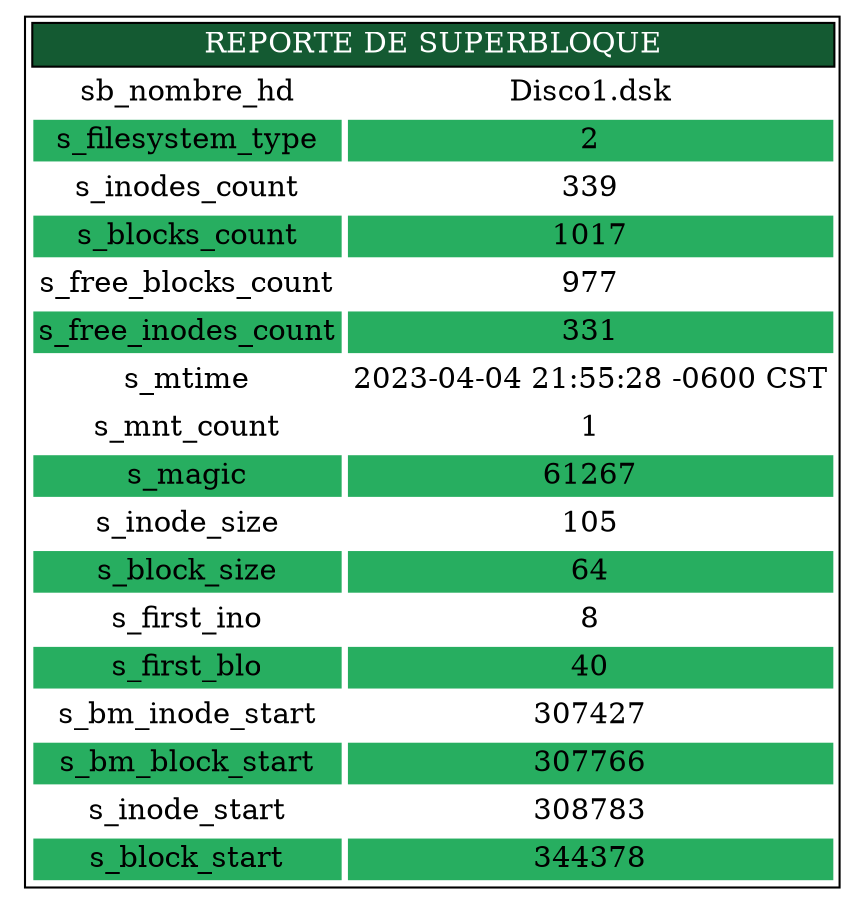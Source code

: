 digraph G {
node[shape=none]
start[label=<<table>
<tr><td colspan="2" bgcolor="#145a32"><font color="white">REPORTE DE SUPERBLOQUE</font></td></tr>
<tr><td color="white">sb_nombre_hd</td><td color="white">Disco1.dsk</td></tr>
<tr><td bgcolor="#27ae60" color="white">s_filesystem_type</td><td bgcolor="#27ae60" color="white">2</td></tr>
<tr><td color="white">s_inodes_count</td><td color="white">339</td></tr>
<tr><td bgcolor="#27ae60" color="white">s_blocks_count</td><td bgcolor="#27ae60" color="white">1017</td></tr>
<tr><td color="white">s_free_blocks_count</td><td color="white">977</td></tr>
<tr><td bgcolor="#27ae60" color="white">s_free_inodes_count</td><td bgcolor="#27ae60" color="white">331</td></tr>
<tr><td color="white">s_mtime</td><td color="white">2023-04-04 21:55:28 -0600 CST</td></tr>
<tr><td color="white">s_mnt_count</td><td color="white">1</td></tr>
<tr><td bgcolor="#27ae60" color="white">s_magic</td><td bgcolor="#27ae60" color="white">61267</td></tr>
<tr><td color="white">s_inode_size</td><td color="white">105</td></tr>
<tr><td bgcolor="#27ae60" color="white">s_block_size</td><td bgcolor="#27ae60" color="white">64</td></tr>
<tr><td color="white">s_first_ino</td><td color="white">8</td></tr>
<tr><td bgcolor="#27ae60" color="white">s_first_blo</td><td bgcolor="#27ae60" color="white">40</td></tr>
<tr><td color="white">s_bm_inode_start</td><td color="white">307427</td></tr>
<tr><td bgcolor="#27ae60" color="white">s_bm_block_start</td><td bgcolor="#27ae60" color="white">307766</td></tr>
<tr><td color="white">s_inode_start</td><td color="white">308783</td></tr>
<tr><td bgcolor="#27ae60" color="white">s_block_start</td><td bgcolor="#27ae60" color="white">344378</td></tr>
</table>>];
}